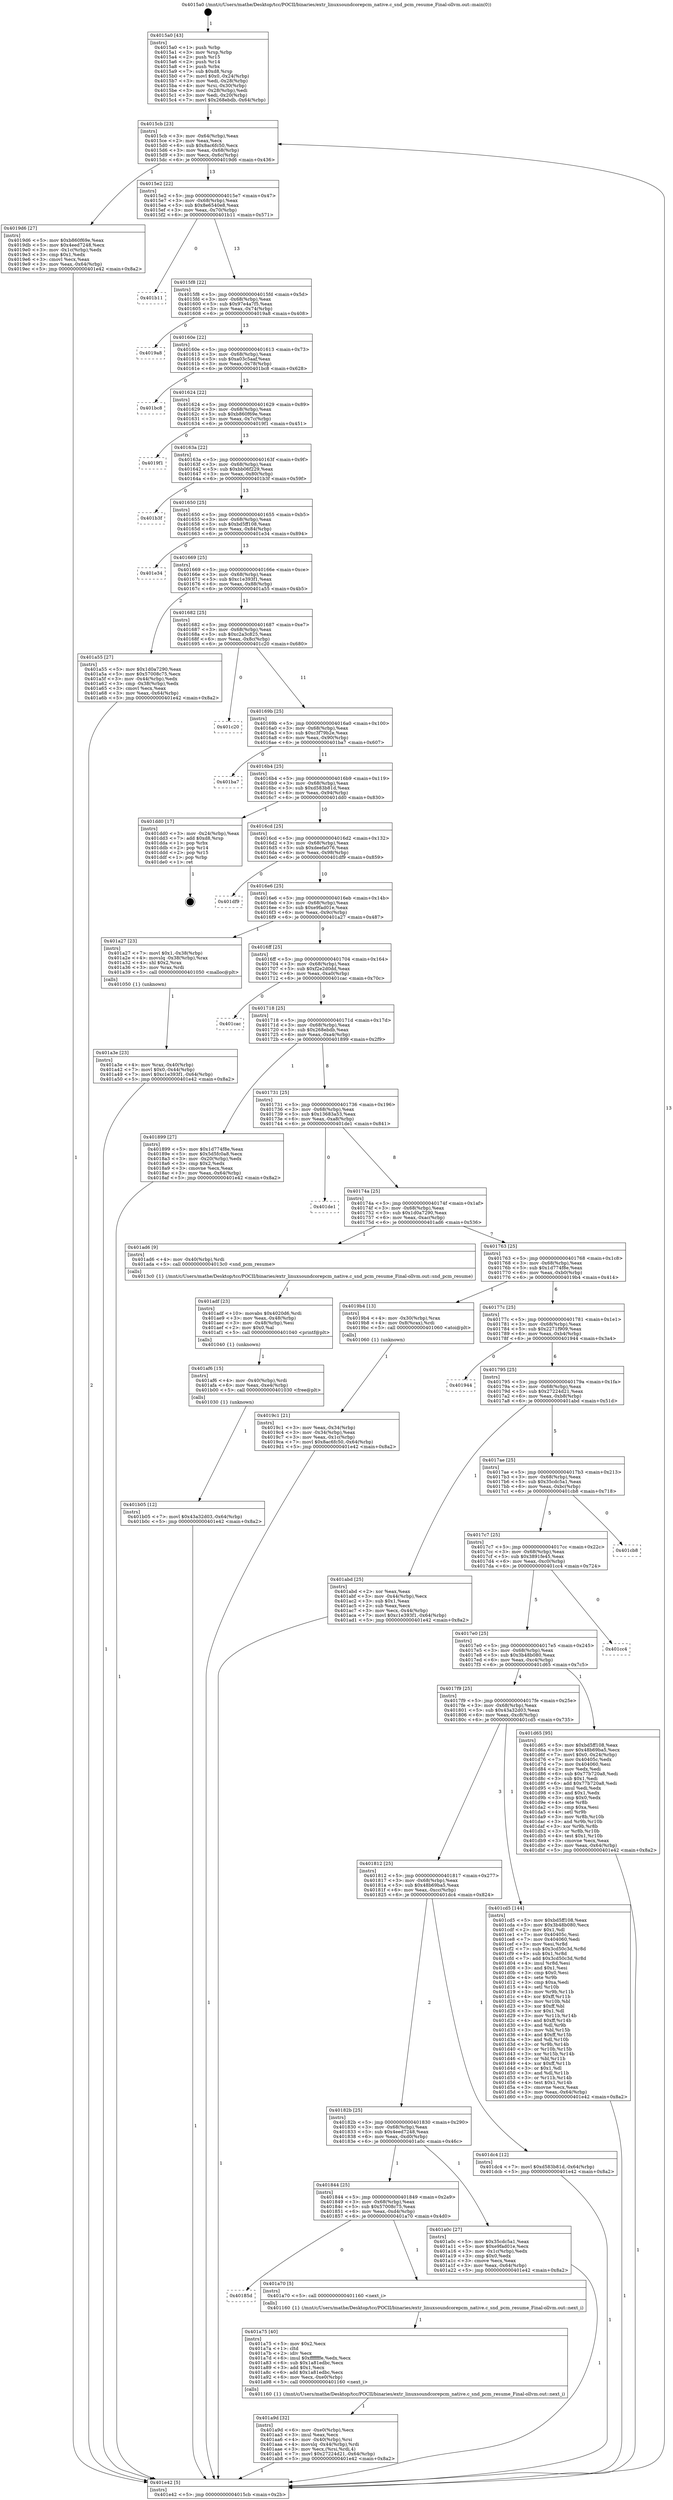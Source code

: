 digraph "0x4015a0" {
  label = "0x4015a0 (/mnt/c/Users/mathe/Desktop/tcc/POCII/binaries/extr_linuxsoundcorepcm_native.c_snd_pcm_resume_Final-ollvm.out::main(0))"
  labelloc = "t"
  node[shape=record]

  Entry [label="",width=0.3,height=0.3,shape=circle,fillcolor=black,style=filled]
  "0x4015cb" [label="{
     0x4015cb [23]\l
     | [instrs]\l
     &nbsp;&nbsp;0x4015cb \<+3\>: mov -0x64(%rbp),%eax\l
     &nbsp;&nbsp;0x4015ce \<+2\>: mov %eax,%ecx\l
     &nbsp;&nbsp;0x4015d0 \<+6\>: sub $0x8ac6fc50,%ecx\l
     &nbsp;&nbsp;0x4015d6 \<+3\>: mov %eax,-0x68(%rbp)\l
     &nbsp;&nbsp;0x4015d9 \<+3\>: mov %ecx,-0x6c(%rbp)\l
     &nbsp;&nbsp;0x4015dc \<+6\>: je 00000000004019d6 \<main+0x436\>\l
  }"]
  "0x4019d6" [label="{
     0x4019d6 [27]\l
     | [instrs]\l
     &nbsp;&nbsp;0x4019d6 \<+5\>: mov $0xb860f69e,%eax\l
     &nbsp;&nbsp;0x4019db \<+5\>: mov $0x4eed7248,%ecx\l
     &nbsp;&nbsp;0x4019e0 \<+3\>: mov -0x1c(%rbp),%edx\l
     &nbsp;&nbsp;0x4019e3 \<+3\>: cmp $0x1,%edx\l
     &nbsp;&nbsp;0x4019e6 \<+3\>: cmovl %ecx,%eax\l
     &nbsp;&nbsp;0x4019e9 \<+3\>: mov %eax,-0x64(%rbp)\l
     &nbsp;&nbsp;0x4019ec \<+5\>: jmp 0000000000401e42 \<main+0x8a2\>\l
  }"]
  "0x4015e2" [label="{
     0x4015e2 [22]\l
     | [instrs]\l
     &nbsp;&nbsp;0x4015e2 \<+5\>: jmp 00000000004015e7 \<main+0x47\>\l
     &nbsp;&nbsp;0x4015e7 \<+3\>: mov -0x68(%rbp),%eax\l
     &nbsp;&nbsp;0x4015ea \<+5\>: sub $0x8e6540e8,%eax\l
     &nbsp;&nbsp;0x4015ef \<+3\>: mov %eax,-0x70(%rbp)\l
     &nbsp;&nbsp;0x4015f2 \<+6\>: je 0000000000401b11 \<main+0x571\>\l
  }"]
  Exit [label="",width=0.3,height=0.3,shape=circle,fillcolor=black,style=filled,peripheries=2]
  "0x401b11" [label="{
     0x401b11\l
  }", style=dashed]
  "0x4015f8" [label="{
     0x4015f8 [22]\l
     | [instrs]\l
     &nbsp;&nbsp;0x4015f8 \<+5\>: jmp 00000000004015fd \<main+0x5d\>\l
     &nbsp;&nbsp;0x4015fd \<+3\>: mov -0x68(%rbp),%eax\l
     &nbsp;&nbsp;0x401600 \<+5\>: sub $0x97e4a7f5,%eax\l
     &nbsp;&nbsp;0x401605 \<+3\>: mov %eax,-0x74(%rbp)\l
     &nbsp;&nbsp;0x401608 \<+6\>: je 00000000004019a8 \<main+0x408\>\l
  }"]
  "0x401b05" [label="{
     0x401b05 [12]\l
     | [instrs]\l
     &nbsp;&nbsp;0x401b05 \<+7\>: movl $0x43a32d03,-0x64(%rbp)\l
     &nbsp;&nbsp;0x401b0c \<+5\>: jmp 0000000000401e42 \<main+0x8a2\>\l
  }"]
  "0x4019a8" [label="{
     0x4019a8\l
  }", style=dashed]
  "0x40160e" [label="{
     0x40160e [22]\l
     | [instrs]\l
     &nbsp;&nbsp;0x40160e \<+5\>: jmp 0000000000401613 \<main+0x73\>\l
     &nbsp;&nbsp;0x401613 \<+3\>: mov -0x68(%rbp),%eax\l
     &nbsp;&nbsp;0x401616 \<+5\>: sub $0xa03c5aaf,%eax\l
     &nbsp;&nbsp;0x40161b \<+3\>: mov %eax,-0x78(%rbp)\l
     &nbsp;&nbsp;0x40161e \<+6\>: je 0000000000401bc8 \<main+0x628\>\l
  }"]
  "0x401af6" [label="{
     0x401af6 [15]\l
     | [instrs]\l
     &nbsp;&nbsp;0x401af6 \<+4\>: mov -0x40(%rbp),%rdi\l
     &nbsp;&nbsp;0x401afa \<+6\>: mov %eax,-0xe4(%rbp)\l
     &nbsp;&nbsp;0x401b00 \<+5\>: call 0000000000401030 \<free@plt\>\l
     | [calls]\l
     &nbsp;&nbsp;0x401030 \{1\} (unknown)\l
  }"]
  "0x401bc8" [label="{
     0x401bc8\l
  }", style=dashed]
  "0x401624" [label="{
     0x401624 [22]\l
     | [instrs]\l
     &nbsp;&nbsp;0x401624 \<+5\>: jmp 0000000000401629 \<main+0x89\>\l
     &nbsp;&nbsp;0x401629 \<+3\>: mov -0x68(%rbp),%eax\l
     &nbsp;&nbsp;0x40162c \<+5\>: sub $0xb860f69e,%eax\l
     &nbsp;&nbsp;0x401631 \<+3\>: mov %eax,-0x7c(%rbp)\l
     &nbsp;&nbsp;0x401634 \<+6\>: je 00000000004019f1 \<main+0x451\>\l
  }"]
  "0x401adf" [label="{
     0x401adf [23]\l
     | [instrs]\l
     &nbsp;&nbsp;0x401adf \<+10\>: movabs $0x4020d6,%rdi\l
     &nbsp;&nbsp;0x401ae9 \<+3\>: mov %eax,-0x48(%rbp)\l
     &nbsp;&nbsp;0x401aec \<+3\>: mov -0x48(%rbp),%esi\l
     &nbsp;&nbsp;0x401aef \<+2\>: mov $0x0,%al\l
     &nbsp;&nbsp;0x401af1 \<+5\>: call 0000000000401040 \<printf@plt\>\l
     | [calls]\l
     &nbsp;&nbsp;0x401040 \{1\} (unknown)\l
  }"]
  "0x4019f1" [label="{
     0x4019f1\l
  }", style=dashed]
  "0x40163a" [label="{
     0x40163a [22]\l
     | [instrs]\l
     &nbsp;&nbsp;0x40163a \<+5\>: jmp 000000000040163f \<main+0x9f\>\l
     &nbsp;&nbsp;0x40163f \<+3\>: mov -0x68(%rbp),%eax\l
     &nbsp;&nbsp;0x401642 \<+5\>: sub $0xbb06f229,%eax\l
     &nbsp;&nbsp;0x401647 \<+3\>: mov %eax,-0x80(%rbp)\l
     &nbsp;&nbsp;0x40164a \<+6\>: je 0000000000401b3f \<main+0x59f\>\l
  }"]
  "0x401a9d" [label="{
     0x401a9d [32]\l
     | [instrs]\l
     &nbsp;&nbsp;0x401a9d \<+6\>: mov -0xe0(%rbp),%ecx\l
     &nbsp;&nbsp;0x401aa3 \<+3\>: imul %eax,%ecx\l
     &nbsp;&nbsp;0x401aa6 \<+4\>: mov -0x40(%rbp),%rsi\l
     &nbsp;&nbsp;0x401aaa \<+4\>: movslq -0x44(%rbp),%rdi\l
     &nbsp;&nbsp;0x401aae \<+3\>: mov %ecx,(%rsi,%rdi,4)\l
     &nbsp;&nbsp;0x401ab1 \<+7\>: movl $0x27224d21,-0x64(%rbp)\l
     &nbsp;&nbsp;0x401ab8 \<+5\>: jmp 0000000000401e42 \<main+0x8a2\>\l
  }"]
  "0x401b3f" [label="{
     0x401b3f\l
  }", style=dashed]
  "0x401650" [label="{
     0x401650 [25]\l
     | [instrs]\l
     &nbsp;&nbsp;0x401650 \<+5\>: jmp 0000000000401655 \<main+0xb5\>\l
     &nbsp;&nbsp;0x401655 \<+3\>: mov -0x68(%rbp),%eax\l
     &nbsp;&nbsp;0x401658 \<+5\>: sub $0xbd5ff108,%eax\l
     &nbsp;&nbsp;0x40165d \<+6\>: mov %eax,-0x84(%rbp)\l
     &nbsp;&nbsp;0x401663 \<+6\>: je 0000000000401e34 \<main+0x894\>\l
  }"]
  "0x401a75" [label="{
     0x401a75 [40]\l
     | [instrs]\l
     &nbsp;&nbsp;0x401a75 \<+5\>: mov $0x2,%ecx\l
     &nbsp;&nbsp;0x401a7a \<+1\>: cltd\l
     &nbsp;&nbsp;0x401a7b \<+2\>: idiv %ecx\l
     &nbsp;&nbsp;0x401a7d \<+6\>: imul $0xfffffffe,%edx,%ecx\l
     &nbsp;&nbsp;0x401a83 \<+6\>: sub $0x1a81edbc,%ecx\l
     &nbsp;&nbsp;0x401a89 \<+3\>: add $0x1,%ecx\l
     &nbsp;&nbsp;0x401a8c \<+6\>: add $0x1a81edbc,%ecx\l
     &nbsp;&nbsp;0x401a92 \<+6\>: mov %ecx,-0xe0(%rbp)\l
     &nbsp;&nbsp;0x401a98 \<+5\>: call 0000000000401160 \<next_i\>\l
     | [calls]\l
     &nbsp;&nbsp;0x401160 \{1\} (/mnt/c/Users/mathe/Desktop/tcc/POCII/binaries/extr_linuxsoundcorepcm_native.c_snd_pcm_resume_Final-ollvm.out::next_i)\l
  }"]
  "0x401e34" [label="{
     0x401e34\l
  }", style=dashed]
  "0x401669" [label="{
     0x401669 [25]\l
     | [instrs]\l
     &nbsp;&nbsp;0x401669 \<+5\>: jmp 000000000040166e \<main+0xce\>\l
     &nbsp;&nbsp;0x40166e \<+3\>: mov -0x68(%rbp),%eax\l
     &nbsp;&nbsp;0x401671 \<+5\>: sub $0xc1e393f1,%eax\l
     &nbsp;&nbsp;0x401676 \<+6\>: mov %eax,-0x88(%rbp)\l
     &nbsp;&nbsp;0x40167c \<+6\>: je 0000000000401a55 \<main+0x4b5\>\l
  }"]
  "0x40185d" [label="{
     0x40185d\l
  }", style=dashed]
  "0x401a55" [label="{
     0x401a55 [27]\l
     | [instrs]\l
     &nbsp;&nbsp;0x401a55 \<+5\>: mov $0x1d0a7290,%eax\l
     &nbsp;&nbsp;0x401a5a \<+5\>: mov $0x57008c75,%ecx\l
     &nbsp;&nbsp;0x401a5f \<+3\>: mov -0x44(%rbp),%edx\l
     &nbsp;&nbsp;0x401a62 \<+3\>: cmp -0x38(%rbp),%edx\l
     &nbsp;&nbsp;0x401a65 \<+3\>: cmovl %ecx,%eax\l
     &nbsp;&nbsp;0x401a68 \<+3\>: mov %eax,-0x64(%rbp)\l
     &nbsp;&nbsp;0x401a6b \<+5\>: jmp 0000000000401e42 \<main+0x8a2\>\l
  }"]
  "0x401682" [label="{
     0x401682 [25]\l
     | [instrs]\l
     &nbsp;&nbsp;0x401682 \<+5\>: jmp 0000000000401687 \<main+0xe7\>\l
     &nbsp;&nbsp;0x401687 \<+3\>: mov -0x68(%rbp),%eax\l
     &nbsp;&nbsp;0x40168a \<+5\>: sub $0xc2a3c825,%eax\l
     &nbsp;&nbsp;0x40168f \<+6\>: mov %eax,-0x8c(%rbp)\l
     &nbsp;&nbsp;0x401695 \<+6\>: je 0000000000401c20 \<main+0x680\>\l
  }"]
  "0x401a70" [label="{
     0x401a70 [5]\l
     | [instrs]\l
     &nbsp;&nbsp;0x401a70 \<+5\>: call 0000000000401160 \<next_i\>\l
     | [calls]\l
     &nbsp;&nbsp;0x401160 \{1\} (/mnt/c/Users/mathe/Desktop/tcc/POCII/binaries/extr_linuxsoundcorepcm_native.c_snd_pcm_resume_Final-ollvm.out::next_i)\l
  }"]
  "0x401c20" [label="{
     0x401c20\l
  }", style=dashed]
  "0x40169b" [label="{
     0x40169b [25]\l
     | [instrs]\l
     &nbsp;&nbsp;0x40169b \<+5\>: jmp 00000000004016a0 \<main+0x100\>\l
     &nbsp;&nbsp;0x4016a0 \<+3\>: mov -0x68(%rbp),%eax\l
     &nbsp;&nbsp;0x4016a3 \<+5\>: sub $0xc3f79b2e,%eax\l
     &nbsp;&nbsp;0x4016a8 \<+6\>: mov %eax,-0x90(%rbp)\l
     &nbsp;&nbsp;0x4016ae \<+6\>: je 0000000000401ba7 \<main+0x607\>\l
  }"]
  "0x401a3e" [label="{
     0x401a3e [23]\l
     | [instrs]\l
     &nbsp;&nbsp;0x401a3e \<+4\>: mov %rax,-0x40(%rbp)\l
     &nbsp;&nbsp;0x401a42 \<+7\>: movl $0x0,-0x44(%rbp)\l
     &nbsp;&nbsp;0x401a49 \<+7\>: movl $0xc1e393f1,-0x64(%rbp)\l
     &nbsp;&nbsp;0x401a50 \<+5\>: jmp 0000000000401e42 \<main+0x8a2\>\l
  }"]
  "0x401ba7" [label="{
     0x401ba7\l
  }", style=dashed]
  "0x4016b4" [label="{
     0x4016b4 [25]\l
     | [instrs]\l
     &nbsp;&nbsp;0x4016b4 \<+5\>: jmp 00000000004016b9 \<main+0x119\>\l
     &nbsp;&nbsp;0x4016b9 \<+3\>: mov -0x68(%rbp),%eax\l
     &nbsp;&nbsp;0x4016bc \<+5\>: sub $0xd583b81d,%eax\l
     &nbsp;&nbsp;0x4016c1 \<+6\>: mov %eax,-0x94(%rbp)\l
     &nbsp;&nbsp;0x4016c7 \<+6\>: je 0000000000401dd0 \<main+0x830\>\l
  }"]
  "0x401844" [label="{
     0x401844 [25]\l
     | [instrs]\l
     &nbsp;&nbsp;0x401844 \<+5\>: jmp 0000000000401849 \<main+0x2a9\>\l
     &nbsp;&nbsp;0x401849 \<+3\>: mov -0x68(%rbp),%eax\l
     &nbsp;&nbsp;0x40184c \<+5\>: sub $0x57008c75,%eax\l
     &nbsp;&nbsp;0x401851 \<+6\>: mov %eax,-0xd4(%rbp)\l
     &nbsp;&nbsp;0x401857 \<+6\>: je 0000000000401a70 \<main+0x4d0\>\l
  }"]
  "0x401dd0" [label="{
     0x401dd0 [17]\l
     | [instrs]\l
     &nbsp;&nbsp;0x401dd0 \<+3\>: mov -0x24(%rbp),%eax\l
     &nbsp;&nbsp;0x401dd3 \<+7\>: add $0xd8,%rsp\l
     &nbsp;&nbsp;0x401dda \<+1\>: pop %rbx\l
     &nbsp;&nbsp;0x401ddb \<+2\>: pop %r14\l
     &nbsp;&nbsp;0x401ddd \<+2\>: pop %r15\l
     &nbsp;&nbsp;0x401ddf \<+1\>: pop %rbp\l
     &nbsp;&nbsp;0x401de0 \<+1\>: ret\l
  }"]
  "0x4016cd" [label="{
     0x4016cd [25]\l
     | [instrs]\l
     &nbsp;&nbsp;0x4016cd \<+5\>: jmp 00000000004016d2 \<main+0x132\>\l
     &nbsp;&nbsp;0x4016d2 \<+3\>: mov -0x68(%rbp),%eax\l
     &nbsp;&nbsp;0x4016d5 \<+5\>: sub $0xdeefa076,%eax\l
     &nbsp;&nbsp;0x4016da \<+6\>: mov %eax,-0x98(%rbp)\l
     &nbsp;&nbsp;0x4016e0 \<+6\>: je 0000000000401df9 \<main+0x859\>\l
  }"]
  "0x401a0c" [label="{
     0x401a0c [27]\l
     | [instrs]\l
     &nbsp;&nbsp;0x401a0c \<+5\>: mov $0x35cdc5a1,%eax\l
     &nbsp;&nbsp;0x401a11 \<+5\>: mov $0xe9fad01e,%ecx\l
     &nbsp;&nbsp;0x401a16 \<+3\>: mov -0x1c(%rbp),%edx\l
     &nbsp;&nbsp;0x401a19 \<+3\>: cmp $0x0,%edx\l
     &nbsp;&nbsp;0x401a1c \<+3\>: cmove %ecx,%eax\l
     &nbsp;&nbsp;0x401a1f \<+3\>: mov %eax,-0x64(%rbp)\l
     &nbsp;&nbsp;0x401a22 \<+5\>: jmp 0000000000401e42 \<main+0x8a2\>\l
  }"]
  "0x401df9" [label="{
     0x401df9\l
  }", style=dashed]
  "0x4016e6" [label="{
     0x4016e6 [25]\l
     | [instrs]\l
     &nbsp;&nbsp;0x4016e6 \<+5\>: jmp 00000000004016eb \<main+0x14b\>\l
     &nbsp;&nbsp;0x4016eb \<+3\>: mov -0x68(%rbp),%eax\l
     &nbsp;&nbsp;0x4016ee \<+5\>: sub $0xe9fad01e,%eax\l
     &nbsp;&nbsp;0x4016f3 \<+6\>: mov %eax,-0x9c(%rbp)\l
     &nbsp;&nbsp;0x4016f9 \<+6\>: je 0000000000401a27 \<main+0x487\>\l
  }"]
  "0x40182b" [label="{
     0x40182b [25]\l
     | [instrs]\l
     &nbsp;&nbsp;0x40182b \<+5\>: jmp 0000000000401830 \<main+0x290\>\l
     &nbsp;&nbsp;0x401830 \<+3\>: mov -0x68(%rbp),%eax\l
     &nbsp;&nbsp;0x401833 \<+5\>: sub $0x4eed7248,%eax\l
     &nbsp;&nbsp;0x401838 \<+6\>: mov %eax,-0xd0(%rbp)\l
     &nbsp;&nbsp;0x40183e \<+6\>: je 0000000000401a0c \<main+0x46c\>\l
  }"]
  "0x401a27" [label="{
     0x401a27 [23]\l
     | [instrs]\l
     &nbsp;&nbsp;0x401a27 \<+7\>: movl $0x1,-0x38(%rbp)\l
     &nbsp;&nbsp;0x401a2e \<+4\>: movslq -0x38(%rbp),%rax\l
     &nbsp;&nbsp;0x401a32 \<+4\>: shl $0x2,%rax\l
     &nbsp;&nbsp;0x401a36 \<+3\>: mov %rax,%rdi\l
     &nbsp;&nbsp;0x401a39 \<+5\>: call 0000000000401050 \<malloc@plt\>\l
     | [calls]\l
     &nbsp;&nbsp;0x401050 \{1\} (unknown)\l
  }"]
  "0x4016ff" [label="{
     0x4016ff [25]\l
     | [instrs]\l
     &nbsp;&nbsp;0x4016ff \<+5\>: jmp 0000000000401704 \<main+0x164\>\l
     &nbsp;&nbsp;0x401704 \<+3\>: mov -0x68(%rbp),%eax\l
     &nbsp;&nbsp;0x401707 \<+5\>: sub $0xf2e2d0dd,%eax\l
     &nbsp;&nbsp;0x40170c \<+6\>: mov %eax,-0xa0(%rbp)\l
     &nbsp;&nbsp;0x401712 \<+6\>: je 0000000000401cac \<main+0x70c\>\l
  }"]
  "0x401dc4" [label="{
     0x401dc4 [12]\l
     | [instrs]\l
     &nbsp;&nbsp;0x401dc4 \<+7\>: movl $0xd583b81d,-0x64(%rbp)\l
     &nbsp;&nbsp;0x401dcb \<+5\>: jmp 0000000000401e42 \<main+0x8a2\>\l
  }"]
  "0x401cac" [label="{
     0x401cac\l
  }", style=dashed]
  "0x401718" [label="{
     0x401718 [25]\l
     | [instrs]\l
     &nbsp;&nbsp;0x401718 \<+5\>: jmp 000000000040171d \<main+0x17d\>\l
     &nbsp;&nbsp;0x40171d \<+3\>: mov -0x68(%rbp),%eax\l
     &nbsp;&nbsp;0x401720 \<+5\>: sub $0x268ebdb,%eax\l
     &nbsp;&nbsp;0x401725 \<+6\>: mov %eax,-0xa4(%rbp)\l
     &nbsp;&nbsp;0x40172b \<+6\>: je 0000000000401899 \<main+0x2f9\>\l
  }"]
  "0x401812" [label="{
     0x401812 [25]\l
     | [instrs]\l
     &nbsp;&nbsp;0x401812 \<+5\>: jmp 0000000000401817 \<main+0x277\>\l
     &nbsp;&nbsp;0x401817 \<+3\>: mov -0x68(%rbp),%eax\l
     &nbsp;&nbsp;0x40181a \<+5\>: sub $0x48b69ba5,%eax\l
     &nbsp;&nbsp;0x40181f \<+6\>: mov %eax,-0xcc(%rbp)\l
     &nbsp;&nbsp;0x401825 \<+6\>: je 0000000000401dc4 \<main+0x824\>\l
  }"]
  "0x401899" [label="{
     0x401899 [27]\l
     | [instrs]\l
     &nbsp;&nbsp;0x401899 \<+5\>: mov $0x1d774f8e,%eax\l
     &nbsp;&nbsp;0x40189e \<+5\>: mov $0x5d5fc0a8,%ecx\l
     &nbsp;&nbsp;0x4018a3 \<+3\>: mov -0x20(%rbp),%edx\l
     &nbsp;&nbsp;0x4018a6 \<+3\>: cmp $0x2,%edx\l
     &nbsp;&nbsp;0x4018a9 \<+3\>: cmovne %ecx,%eax\l
     &nbsp;&nbsp;0x4018ac \<+3\>: mov %eax,-0x64(%rbp)\l
     &nbsp;&nbsp;0x4018af \<+5\>: jmp 0000000000401e42 \<main+0x8a2\>\l
  }"]
  "0x401731" [label="{
     0x401731 [25]\l
     | [instrs]\l
     &nbsp;&nbsp;0x401731 \<+5\>: jmp 0000000000401736 \<main+0x196\>\l
     &nbsp;&nbsp;0x401736 \<+3\>: mov -0x68(%rbp),%eax\l
     &nbsp;&nbsp;0x401739 \<+5\>: sub $0x13683a53,%eax\l
     &nbsp;&nbsp;0x40173e \<+6\>: mov %eax,-0xa8(%rbp)\l
     &nbsp;&nbsp;0x401744 \<+6\>: je 0000000000401de1 \<main+0x841\>\l
  }"]
  "0x401e42" [label="{
     0x401e42 [5]\l
     | [instrs]\l
     &nbsp;&nbsp;0x401e42 \<+5\>: jmp 00000000004015cb \<main+0x2b\>\l
  }"]
  "0x4015a0" [label="{
     0x4015a0 [43]\l
     | [instrs]\l
     &nbsp;&nbsp;0x4015a0 \<+1\>: push %rbp\l
     &nbsp;&nbsp;0x4015a1 \<+3\>: mov %rsp,%rbp\l
     &nbsp;&nbsp;0x4015a4 \<+2\>: push %r15\l
     &nbsp;&nbsp;0x4015a6 \<+2\>: push %r14\l
     &nbsp;&nbsp;0x4015a8 \<+1\>: push %rbx\l
     &nbsp;&nbsp;0x4015a9 \<+7\>: sub $0xd8,%rsp\l
     &nbsp;&nbsp;0x4015b0 \<+7\>: movl $0x0,-0x24(%rbp)\l
     &nbsp;&nbsp;0x4015b7 \<+3\>: mov %edi,-0x28(%rbp)\l
     &nbsp;&nbsp;0x4015ba \<+4\>: mov %rsi,-0x30(%rbp)\l
     &nbsp;&nbsp;0x4015be \<+3\>: mov -0x28(%rbp),%edi\l
     &nbsp;&nbsp;0x4015c1 \<+3\>: mov %edi,-0x20(%rbp)\l
     &nbsp;&nbsp;0x4015c4 \<+7\>: movl $0x268ebdb,-0x64(%rbp)\l
  }"]
  "0x401cd5" [label="{
     0x401cd5 [144]\l
     | [instrs]\l
     &nbsp;&nbsp;0x401cd5 \<+5\>: mov $0xbd5ff108,%eax\l
     &nbsp;&nbsp;0x401cda \<+5\>: mov $0x3b48b080,%ecx\l
     &nbsp;&nbsp;0x401cdf \<+2\>: mov $0x1,%dl\l
     &nbsp;&nbsp;0x401ce1 \<+7\>: mov 0x40405c,%esi\l
     &nbsp;&nbsp;0x401ce8 \<+7\>: mov 0x404060,%edi\l
     &nbsp;&nbsp;0x401cef \<+3\>: mov %esi,%r8d\l
     &nbsp;&nbsp;0x401cf2 \<+7\>: sub $0x3cd50c3d,%r8d\l
     &nbsp;&nbsp;0x401cf9 \<+4\>: sub $0x1,%r8d\l
     &nbsp;&nbsp;0x401cfd \<+7\>: add $0x3cd50c3d,%r8d\l
     &nbsp;&nbsp;0x401d04 \<+4\>: imul %r8d,%esi\l
     &nbsp;&nbsp;0x401d08 \<+3\>: and $0x1,%esi\l
     &nbsp;&nbsp;0x401d0b \<+3\>: cmp $0x0,%esi\l
     &nbsp;&nbsp;0x401d0e \<+4\>: sete %r9b\l
     &nbsp;&nbsp;0x401d12 \<+3\>: cmp $0xa,%edi\l
     &nbsp;&nbsp;0x401d15 \<+4\>: setl %r10b\l
     &nbsp;&nbsp;0x401d19 \<+3\>: mov %r9b,%r11b\l
     &nbsp;&nbsp;0x401d1c \<+4\>: xor $0xff,%r11b\l
     &nbsp;&nbsp;0x401d20 \<+3\>: mov %r10b,%bl\l
     &nbsp;&nbsp;0x401d23 \<+3\>: xor $0xff,%bl\l
     &nbsp;&nbsp;0x401d26 \<+3\>: xor $0x1,%dl\l
     &nbsp;&nbsp;0x401d29 \<+3\>: mov %r11b,%r14b\l
     &nbsp;&nbsp;0x401d2c \<+4\>: and $0xff,%r14b\l
     &nbsp;&nbsp;0x401d30 \<+3\>: and %dl,%r9b\l
     &nbsp;&nbsp;0x401d33 \<+3\>: mov %bl,%r15b\l
     &nbsp;&nbsp;0x401d36 \<+4\>: and $0xff,%r15b\l
     &nbsp;&nbsp;0x401d3a \<+3\>: and %dl,%r10b\l
     &nbsp;&nbsp;0x401d3d \<+3\>: or %r9b,%r14b\l
     &nbsp;&nbsp;0x401d40 \<+3\>: or %r10b,%r15b\l
     &nbsp;&nbsp;0x401d43 \<+3\>: xor %r15b,%r14b\l
     &nbsp;&nbsp;0x401d46 \<+3\>: or %bl,%r11b\l
     &nbsp;&nbsp;0x401d49 \<+4\>: xor $0xff,%r11b\l
     &nbsp;&nbsp;0x401d4d \<+3\>: or $0x1,%dl\l
     &nbsp;&nbsp;0x401d50 \<+3\>: and %dl,%r11b\l
     &nbsp;&nbsp;0x401d53 \<+3\>: or %r11b,%r14b\l
     &nbsp;&nbsp;0x401d56 \<+4\>: test $0x1,%r14b\l
     &nbsp;&nbsp;0x401d5a \<+3\>: cmovne %ecx,%eax\l
     &nbsp;&nbsp;0x401d5d \<+3\>: mov %eax,-0x64(%rbp)\l
     &nbsp;&nbsp;0x401d60 \<+5\>: jmp 0000000000401e42 \<main+0x8a2\>\l
  }"]
  "0x401de1" [label="{
     0x401de1\l
  }", style=dashed]
  "0x40174a" [label="{
     0x40174a [25]\l
     | [instrs]\l
     &nbsp;&nbsp;0x40174a \<+5\>: jmp 000000000040174f \<main+0x1af\>\l
     &nbsp;&nbsp;0x40174f \<+3\>: mov -0x68(%rbp),%eax\l
     &nbsp;&nbsp;0x401752 \<+5\>: sub $0x1d0a7290,%eax\l
     &nbsp;&nbsp;0x401757 \<+6\>: mov %eax,-0xac(%rbp)\l
     &nbsp;&nbsp;0x40175d \<+6\>: je 0000000000401ad6 \<main+0x536\>\l
  }"]
  "0x4017f9" [label="{
     0x4017f9 [25]\l
     | [instrs]\l
     &nbsp;&nbsp;0x4017f9 \<+5\>: jmp 00000000004017fe \<main+0x25e\>\l
     &nbsp;&nbsp;0x4017fe \<+3\>: mov -0x68(%rbp),%eax\l
     &nbsp;&nbsp;0x401801 \<+5\>: sub $0x43a32d03,%eax\l
     &nbsp;&nbsp;0x401806 \<+6\>: mov %eax,-0xc8(%rbp)\l
     &nbsp;&nbsp;0x40180c \<+6\>: je 0000000000401cd5 \<main+0x735\>\l
  }"]
  "0x401ad6" [label="{
     0x401ad6 [9]\l
     | [instrs]\l
     &nbsp;&nbsp;0x401ad6 \<+4\>: mov -0x40(%rbp),%rdi\l
     &nbsp;&nbsp;0x401ada \<+5\>: call 00000000004013c0 \<snd_pcm_resume\>\l
     | [calls]\l
     &nbsp;&nbsp;0x4013c0 \{1\} (/mnt/c/Users/mathe/Desktop/tcc/POCII/binaries/extr_linuxsoundcorepcm_native.c_snd_pcm_resume_Final-ollvm.out::snd_pcm_resume)\l
  }"]
  "0x401763" [label="{
     0x401763 [25]\l
     | [instrs]\l
     &nbsp;&nbsp;0x401763 \<+5\>: jmp 0000000000401768 \<main+0x1c8\>\l
     &nbsp;&nbsp;0x401768 \<+3\>: mov -0x68(%rbp),%eax\l
     &nbsp;&nbsp;0x40176b \<+5\>: sub $0x1d774f8e,%eax\l
     &nbsp;&nbsp;0x401770 \<+6\>: mov %eax,-0xb0(%rbp)\l
     &nbsp;&nbsp;0x401776 \<+6\>: je 00000000004019b4 \<main+0x414\>\l
  }"]
  "0x401d65" [label="{
     0x401d65 [95]\l
     | [instrs]\l
     &nbsp;&nbsp;0x401d65 \<+5\>: mov $0xbd5ff108,%eax\l
     &nbsp;&nbsp;0x401d6a \<+5\>: mov $0x48b69ba5,%ecx\l
     &nbsp;&nbsp;0x401d6f \<+7\>: movl $0x0,-0x24(%rbp)\l
     &nbsp;&nbsp;0x401d76 \<+7\>: mov 0x40405c,%edx\l
     &nbsp;&nbsp;0x401d7d \<+7\>: mov 0x404060,%esi\l
     &nbsp;&nbsp;0x401d84 \<+2\>: mov %edx,%edi\l
     &nbsp;&nbsp;0x401d86 \<+6\>: sub $0x77b720a8,%edi\l
     &nbsp;&nbsp;0x401d8c \<+3\>: sub $0x1,%edi\l
     &nbsp;&nbsp;0x401d8f \<+6\>: add $0x77b720a8,%edi\l
     &nbsp;&nbsp;0x401d95 \<+3\>: imul %edi,%edx\l
     &nbsp;&nbsp;0x401d98 \<+3\>: and $0x1,%edx\l
     &nbsp;&nbsp;0x401d9b \<+3\>: cmp $0x0,%edx\l
     &nbsp;&nbsp;0x401d9e \<+4\>: sete %r8b\l
     &nbsp;&nbsp;0x401da2 \<+3\>: cmp $0xa,%esi\l
     &nbsp;&nbsp;0x401da5 \<+4\>: setl %r9b\l
     &nbsp;&nbsp;0x401da9 \<+3\>: mov %r8b,%r10b\l
     &nbsp;&nbsp;0x401dac \<+3\>: and %r9b,%r10b\l
     &nbsp;&nbsp;0x401daf \<+3\>: xor %r9b,%r8b\l
     &nbsp;&nbsp;0x401db2 \<+3\>: or %r8b,%r10b\l
     &nbsp;&nbsp;0x401db5 \<+4\>: test $0x1,%r10b\l
     &nbsp;&nbsp;0x401db9 \<+3\>: cmovne %ecx,%eax\l
     &nbsp;&nbsp;0x401dbc \<+3\>: mov %eax,-0x64(%rbp)\l
     &nbsp;&nbsp;0x401dbf \<+5\>: jmp 0000000000401e42 \<main+0x8a2\>\l
  }"]
  "0x4019b4" [label="{
     0x4019b4 [13]\l
     | [instrs]\l
     &nbsp;&nbsp;0x4019b4 \<+4\>: mov -0x30(%rbp),%rax\l
     &nbsp;&nbsp;0x4019b8 \<+4\>: mov 0x8(%rax),%rdi\l
     &nbsp;&nbsp;0x4019bc \<+5\>: call 0000000000401060 \<atoi@plt\>\l
     | [calls]\l
     &nbsp;&nbsp;0x401060 \{1\} (unknown)\l
  }"]
  "0x40177c" [label="{
     0x40177c [25]\l
     | [instrs]\l
     &nbsp;&nbsp;0x40177c \<+5\>: jmp 0000000000401781 \<main+0x1e1\>\l
     &nbsp;&nbsp;0x401781 \<+3\>: mov -0x68(%rbp),%eax\l
     &nbsp;&nbsp;0x401784 \<+5\>: sub $0x2271f909,%eax\l
     &nbsp;&nbsp;0x401789 \<+6\>: mov %eax,-0xb4(%rbp)\l
     &nbsp;&nbsp;0x40178f \<+6\>: je 0000000000401944 \<main+0x3a4\>\l
  }"]
  "0x4019c1" [label="{
     0x4019c1 [21]\l
     | [instrs]\l
     &nbsp;&nbsp;0x4019c1 \<+3\>: mov %eax,-0x34(%rbp)\l
     &nbsp;&nbsp;0x4019c4 \<+3\>: mov -0x34(%rbp),%eax\l
     &nbsp;&nbsp;0x4019c7 \<+3\>: mov %eax,-0x1c(%rbp)\l
     &nbsp;&nbsp;0x4019ca \<+7\>: movl $0x8ac6fc50,-0x64(%rbp)\l
     &nbsp;&nbsp;0x4019d1 \<+5\>: jmp 0000000000401e42 \<main+0x8a2\>\l
  }"]
  "0x4017e0" [label="{
     0x4017e0 [25]\l
     | [instrs]\l
     &nbsp;&nbsp;0x4017e0 \<+5\>: jmp 00000000004017e5 \<main+0x245\>\l
     &nbsp;&nbsp;0x4017e5 \<+3\>: mov -0x68(%rbp),%eax\l
     &nbsp;&nbsp;0x4017e8 \<+5\>: sub $0x3b48b080,%eax\l
     &nbsp;&nbsp;0x4017ed \<+6\>: mov %eax,-0xc4(%rbp)\l
     &nbsp;&nbsp;0x4017f3 \<+6\>: je 0000000000401d65 \<main+0x7c5\>\l
  }"]
  "0x401944" [label="{
     0x401944\l
  }", style=dashed]
  "0x401795" [label="{
     0x401795 [25]\l
     | [instrs]\l
     &nbsp;&nbsp;0x401795 \<+5\>: jmp 000000000040179a \<main+0x1fa\>\l
     &nbsp;&nbsp;0x40179a \<+3\>: mov -0x68(%rbp),%eax\l
     &nbsp;&nbsp;0x40179d \<+5\>: sub $0x27224d21,%eax\l
     &nbsp;&nbsp;0x4017a2 \<+6\>: mov %eax,-0xb8(%rbp)\l
     &nbsp;&nbsp;0x4017a8 \<+6\>: je 0000000000401abd \<main+0x51d\>\l
  }"]
  "0x401cc4" [label="{
     0x401cc4\l
  }", style=dashed]
  "0x401abd" [label="{
     0x401abd [25]\l
     | [instrs]\l
     &nbsp;&nbsp;0x401abd \<+2\>: xor %eax,%eax\l
     &nbsp;&nbsp;0x401abf \<+3\>: mov -0x44(%rbp),%ecx\l
     &nbsp;&nbsp;0x401ac2 \<+3\>: sub $0x1,%eax\l
     &nbsp;&nbsp;0x401ac5 \<+2\>: sub %eax,%ecx\l
     &nbsp;&nbsp;0x401ac7 \<+3\>: mov %ecx,-0x44(%rbp)\l
     &nbsp;&nbsp;0x401aca \<+7\>: movl $0xc1e393f1,-0x64(%rbp)\l
     &nbsp;&nbsp;0x401ad1 \<+5\>: jmp 0000000000401e42 \<main+0x8a2\>\l
  }"]
  "0x4017ae" [label="{
     0x4017ae [25]\l
     | [instrs]\l
     &nbsp;&nbsp;0x4017ae \<+5\>: jmp 00000000004017b3 \<main+0x213\>\l
     &nbsp;&nbsp;0x4017b3 \<+3\>: mov -0x68(%rbp),%eax\l
     &nbsp;&nbsp;0x4017b6 \<+5\>: sub $0x35cdc5a1,%eax\l
     &nbsp;&nbsp;0x4017bb \<+6\>: mov %eax,-0xbc(%rbp)\l
     &nbsp;&nbsp;0x4017c1 \<+6\>: je 0000000000401cb8 \<main+0x718\>\l
  }"]
  "0x4017c7" [label="{
     0x4017c7 [25]\l
     | [instrs]\l
     &nbsp;&nbsp;0x4017c7 \<+5\>: jmp 00000000004017cc \<main+0x22c\>\l
     &nbsp;&nbsp;0x4017cc \<+3\>: mov -0x68(%rbp),%eax\l
     &nbsp;&nbsp;0x4017cf \<+5\>: sub $0x3891fe45,%eax\l
     &nbsp;&nbsp;0x4017d4 \<+6\>: mov %eax,-0xc0(%rbp)\l
     &nbsp;&nbsp;0x4017da \<+6\>: je 0000000000401cc4 \<main+0x724\>\l
  }"]
  "0x401cb8" [label="{
     0x401cb8\l
  }", style=dashed]
  Entry -> "0x4015a0" [label=" 1"]
  "0x4015cb" -> "0x4019d6" [label=" 1"]
  "0x4015cb" -> "0x4015e2" [label=" 13"]
  "0x401dd0" -> Exit [label=" 1"]
  "0x4015e2" -> "0x401b11" [label=" 0"]
  "0x4015e2" -> "0x4015f8" [label=" 13"]
  "0x401dc4" -> "0x401e42" [label=" 1"]
  "0x4015f8" -> "0x4019a8" [label=" 0"]
  "0x4015f8" -> "0x40160e" [label=" 13"]
  "0x401d65" -> "0x401e42" [label=" 1"]
  "0x40160e" -> "0x401bc8" [label=" 0"]
  "0x40160e" -> "0x401624" [label=" 13"]
  "0x401cd5" -> "0x401e42" [label=" 1"]
  "0x401624" -> "0x4019f1" [label=" 0"]
  "0x401624" -> "0x40163a" [label=" 13"]
  "0x401b05" -> "0x401e42" [label=" 1"]
  "0x40163a" -> "0x401b3f" [label=" 0"]
  "0x40163a" -> "0x401650" [label=" 13"]
  "0x401af6" -> "0x401b05" [label=" 1"]
  "0x401650" -> "0x401e34" [label=" 0"]
  "0x401650" -> "0x401669" [label=" 13"]
  "0x401adf" -> "0x401af6" [label=" 1"]
  "0x401669" -> "0x401a55" [label=" 2"]
  "0x401669" -> "0x401682" [label=" 11"]
  "0x401ad6" -> "0x401adf" [label=" 1"]
  "0x401682" -> "0x401c20" [label=" 0"]
  "0x401682" -> "0x40169b" [label=" 11"]
  "0x401abd" -> "0x401e42" [label=" 1"]
  "0x40169b" -> "0x401ba7" [label=" 0"]
  "0x40169b" -> "0x4016b4" [label=" 11"]
  "0x401a75" -> "0x401a9d" [label=" 1"]
  "0x4016b4" -> "0x401dd0" [label=" 1"]
  "0x4016b4" -> "0x4016cd" [label=" 10"]
  "0x401a70" -> "0x401a75" [label=" 1"]
  "0x4016cd" -> "0x401df9" [label=" 0"]
  "0x4016cd" -> "0x4016e6" [label=" 10"]
  "0x401844" -> "0x40185d" [label=" 0"]
  "0x4016e6" -> "0x401a27" [label=" 1"]
  "0x4016e6" -> "0x4016ff" [label=" 9"]
  "0x401a9d" -> "0x401e42" [label=" 1"]
  "0x4016ff" -> "0x401cac" [label=" 0"]
  "0x4016ff" -> "0x401718" [label=" 9"]
  "0x401a55" -> "0x401e42" [label=" 2"]
  "0x401718" -> "0x401899" [label=" 1"]
  "0x401718" -> "0x401731" [label=" 8"]
  "0x401899" -> "0x401e42" [label=" 1"]
  "0x4015a0" -> "0x4015cb" [label=" 1"]
  "0x401e42" -> "0x4015cb" [label=" 13"]
  "0x401a27" -> "0x401a3e" [label=" 1"]
  "0x401731" -> "0x401de1" [label=" 0"]
  "0x401731" -> "0x40174a" [label=" 8"]
  "0x401a0c" -> "0x401e42" [label=" 1"]
  "0x40174a" -> "0x401ad6" [label=" 1"]
  "0x40174a" -> "0x401763" [label=" 7"]
  "0x40182b" -> "0x401a0c" [label=" 1"]
  "0x401763" -> "0x4019b4" [label=" 1"]
  "0x401763" -> "0x40177c" [label=" 6"]
  "0x4019b4" -> "0x4019c1" [label=" 1"]
  "0x4019c1" -> "0x401e42" [label=" 1"]
  "0x4019d6" -> "0x401e42" [label=" 1"]
  "0x401844" -> "0x401a70" [label=" 1"]
  "0x40177c" -> "0x401944" [label=" 0"]
  "0x40177c" -> "0x401795" [label=" 6"]
  "0x401812" -> "0x401dc4" [label=" 1"]
  "0x401795" -> "0x401abd" [label=" 1"]
  "0x401795" -> "0x4017ae" [label=" 5"]
  "0x401a3e" -> "0x401e42" [label=" 1"]
  "0x4017ae" -> "0x401cb8" [label=" 0"]
  "0x4017ae" -> "0x4017c7" [label=" 5"]
  "0x4017f9" -> "0x401812" [label=" 3"]
  "0x4017c7" -> "0x401cc4" [label=" 0"]
  "0x4017c7" -> "0x4017e0" [label=" 5"]
  "0x401812" -> "0x40182b" [label=" 2"]
  "0x4017e0" -> "0x401d65" [label=" 1"]
  "0x4017e0" -> "0x4017f9" [label=" 4"]
  "0x40182b" -> "0x401844" [label=" 1"]
  "0x4017f9" -> "0x401cd5" [label=" 1"]
}

